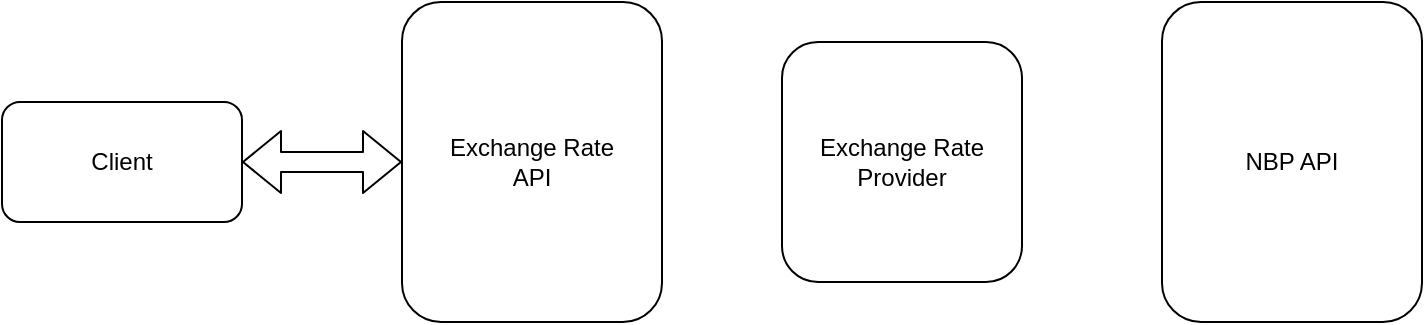 <mxfile version="14.5.1" type="device"><diagram id="-BKeIrPmsKBpgEGC1OGX" name="Strona-1"><mxGraphModel dx="1278" dy="616" grid="1" gridSize="10" guides="1" tooltips="1" connect="1" arrows="1" fold="1" page="1" pageScale="1" pageWidth="827" pageHeight="1169" math="0" shadow="0"><root><mxCell id="0"/><mxCell id="1" parent="0"/><mxCell id="_zp7vPpVV0OONpQ52W2d-1" value="Exchange Rate &lt;br&gt;API" style="rounded=1;whiteSpace=wrap;html=1;" vertex="1" parent="1"><mxGeometry x="260" y="170" width="130" height="160" as="geometry"/></mxCell><mxCell id="_zp7vPpVV0OONpQ52W2d-2" value="Client" style="rounded=1;whiteSpace=wrap;html=1;" vertex="1" parent="1"><mxGeometry x="60" y="220" width="120" height="60" as="geometry"/></mxCell><mxCell id="_zp7vPpVV0OONpQ52W2d-4" value="" style="shape=flexArrow;endArrow=classic;startArrow=classic;html=1;entryX=1;entryY=0.5;entryDx=0;entryDy=0;" edge="1" parent="1" source="_zp7vPpVV0OONpQ52W2d-1" target="_zp7vPpVV0OONpQ52W2d-2"><mxGeometry width="50" height="50" relative="1" as="geometry"><mxPoint x="290" y="330" as="sourcePoint"/><mxPoint x="340" y="280" as="targetPoint"/></mxGeometry></mxCell><mxCell id="_zp7vPpVV0OONpQ52W2d-5" value="NBP API" style="rounded=1;whiteSpace=wrap;html=1;" vertex="1" parent="1"><mxGeometry x="640" y="170" width="130" height="160" as="geometry"/></mxCell><mxCell id="_zp7vPpVV0OONpQ52W2d-6" value="Exchange Rate Provider" style="rounded=1;whiteSpace=wrap;html=1;" vertex="1" parent="1"><mxGeometry x="450" y="190" width="120" height="120" as="geometry"/></mxCell></root></mxGraphModel></diagram></mxfile>